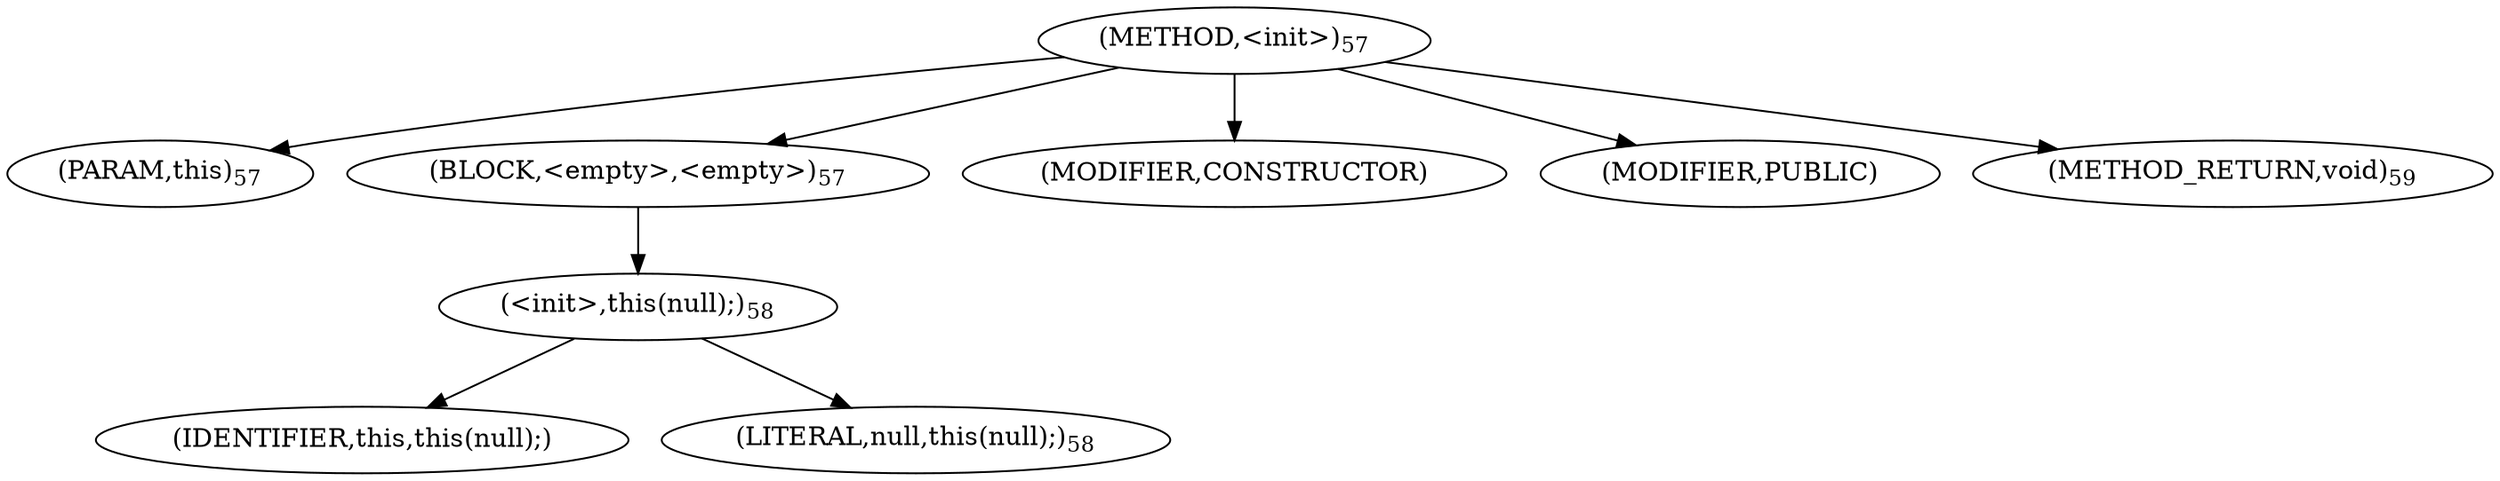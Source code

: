 digraph "&lt;init&gt;" {  
"91" [label = <(METHOD,&lt;init&gt;)<SUB>57</SUB>> ]
"4" [label = <(PARAM,this)<SUB>57</SUB>> ]
"92" [label = <(BLOCK,&lt;empty&gt;,&lt;empty&gt;)<SUB>57</SUB>> ]
"93" [label = <(&lt;init&gt;,this(null);)<SUB>58</SUB>> ]
"3" [label = <(IDENTIFIER,this,this(null);)> ]
"94" [label = <(LITERAL,null,this(null);)<SUB>58</SUB>> ]
"95" [label = <(MODIFIER,CONSTRUCTOR)> ]
"96" [label = <(MODIFIER,PUBLIC)> ]
"97" [label = <(METHOD_RETURN,void)<SUB>59</SUB>> ]
  "91" -> "4" 
  "91" -> "92" 
  "91" -> "95" 
  "91" -> "96" 
  "91" -> "97" 
  "92" -> "93" 
  "93" -> "3" 
  "93" -> "94" 
}

